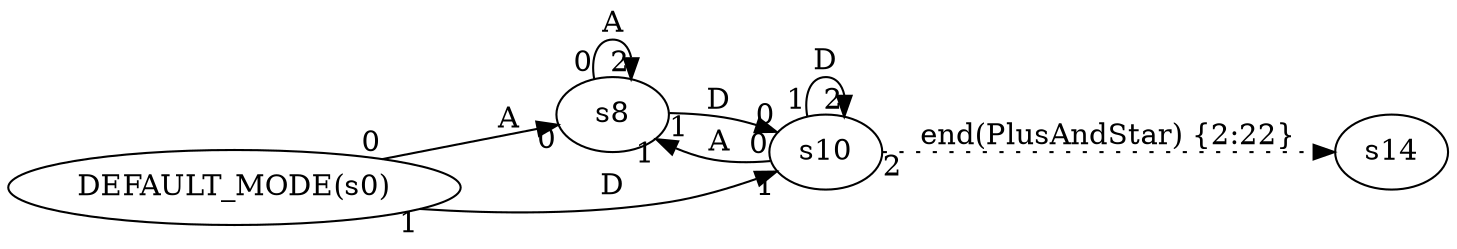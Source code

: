 digraph ATN {
  rankdir=LR;

  "DEFAULT_MODE(s0)" -> s8 [label=A, taillabel=0, headlabel=0]
  s8 -> s8 [label=A, taillabel=0, headlabel=2]
  s8 -> s10 [label=D, taillabel=1, headlabel=0]
  s10 -> s8 [label=A, taillabel=0, headlabel=1]
  s10 -> s10 [label=D, taillabel=1, headlabel=2]
  s10 -> s14 [label="end(PlusAndStar) {2:22}", taillabel=2, style=dotted]
  "DEFAULT_MODE(s0)" -> s10 [label=D, taillabel=1, headlabel=1]
}